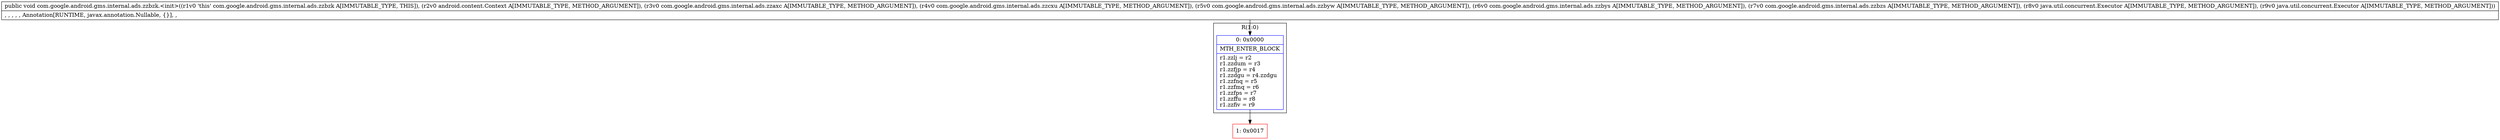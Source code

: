 digraph "CFG forcom.google.android.gms.internal.ads.zzbzk.\<init\>(Landroid\/content\/Context;Lcom\/google\/android\/gms\/internal\/ads\/zzaxc;Lcom\/google\/android\/gms\/internal\/ads\/zzcxu;Lcom\/google\/android\/gms\/internal\/ads\/zzbyw;Lcom\/google\/android\/gms\/internal\/ads\/zzbys;Lcom\/google\/android\/gms\/internal\/ads\/zzbzs;Ljava\/util\/concurrent\/Executor;Ljava\/util\/concurrent\/Executor;)V" {
subgraph cluster_Region_2055840750 {
label = "R(1:0)";
node [shape=record,color=blue];
Node_0 [shape=record,label="{0\:\ 0x0000|MTH_ENTER_BLOCK\l|r1.zzlj = r2\lr1.zzdum = r3\lr1.zzfjp = r4\lr1.zzdgu = r4.zzdgu\lr1.zzfnq = r5\lr1.zzfmq = r6\lr1.zzfps = r7\lr1.zzffu = r8\lr1.zzfiv = r9\l}"];
}
Node_1 [shape=record,color=red,label="{1\:\ 0x0017}"];
MethodNode[shape=record,label="{public void com.google.android.gms.internal.ads.zzbzk.\<init\>((r1v0 'this' com.google.android.gms.internal.ads.zzbzk A[IMMUTABLE_TYPE, THIS]), (r2v0 android.content.Context A[IMMUTABLE_TYPE, METHOD_ARGUMENT]), (r3v0 com.google.android.gms.internal.ads.zzaxc A[IMMUTABLE_TYPE, METHOD_ARGUMENT]), (r4v0 com.google.android.gms.internal.ads.zzcxu A[IMMUTABLE_TYPE, METHOD_ARGUMENT]), (r5v0 com.google.android.gms.internal.ads.zzbyw A[IMMUTABLE_TYPE, METHOD_ARGUMENT]), (r6v0 com.google.android.gms.internal.ads.zzbys A[IMMUTABLE_TYPE, METHOD_ARGUMENT]), (r7v0 com.google.android.gms.internal.ads.zzbzs A[IMMUTABLE_TYPE, METHOD_ARGUMENT]), (r8v0 java.util.concurrent.Executor A[IMMUTABLE_TYPE, METHOD_ARGUMENT]), (r9v0 java.util.concurrent.Executor A[IMMUTABLE_TYPE, METHOD_ARGUMENT]))  | , , , , , Annotation[RUNTIME, javax.annotation.Nullable, \{\}], , \l}"];
MethodNode -> Node_0;
Node_0 -> Node_1;
}

